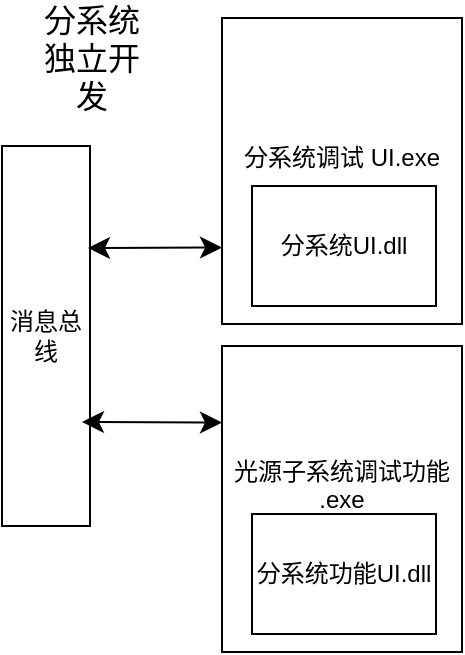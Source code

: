<mxfile version="24.7.14">
  <diagram name="第 1 页" id="F9WamOj64n6dlAfNuMAf">
    <mxGraphModel dx="1112" dy="1228" grid="0" gridSize="10" guides="1" tooltips="1" connect="1" arrows="1" fold="1" page="0" pageScale="1" pageWidth="827" pageHeight="1169" math="0" shadow="0">
      <root>
        <mxCell id="0" />
        <mxCell id="1" parent="0" />
        <mxCell id="JhA0-TLFEVkrXGUwiEJz-1" value="消息总线" style="rounded=0;whiteSpace=wrap;html=1;" vertex="1" parent="1">
          <mxGeometry x="-96" y="17" width="44" height="190" as="geometry" />
        </mxCell>
        <mxCell id="JhA0-TLFEVkrXGUwiEJz-2" value="" style="endArrow=classic;startArrow=classic;html=1;rounded=0;fontSize=12;startSize=8;endSize=8;curved=1;entryX=0;entryY=0.75;entryDx=0;entryDy=0;" edge="1" parent="1" target="JhA0-TLFEVkrXGUwiEJz-4">
          <mxGeometry width="50" height="50" relative="1" as="geometry">
            <mxPoint x="-53" y="68" as="sourcePoint" />
            <mxPoint x="3" y="68" as="targetPoint" />
          </mxGeometry>
        </mxCell>
        <mxCell id="JhA0-TLFEVkrXGUwiEJz-3" value="" style="endArrow=classic;startArrow=classic;html=1;rounded=0;fontSize=12;startSize=8;endSize=8;curved=1;entryX=0;entryY=0.25;entryDx=0;entryDy=0;" edge="1" parent="1" target="JhA0-TLFEVkrXGUwiEJz-7">
          <mxGeometry width="50" height="50" relative="1" as="geometry">
            <mxPoint x="-56" y="155" as="sourcePoint" />
            <mxPoint x="-1" y="153" as="targetPoint" />
          </mxGeometry>
        </mxCell>
        <mxCell id="JhA0-TLFEVkrXGUwiEJz-4" value="分系统调试 UI.exe&lt;div&gt;&lt;br&gt;&lt;/div&gt;" style="rounded=0;whiteSpace=wrap;html=1;" vertex="1" parent="1">
          <mxGeometry x="14" y="-47" width="120" height="153" as="geometry" />
        </mxCell>
        <mxCell id="JhA0-TLFEVkrXGUwiEJz-6" value="分系统UI.dll" style="rounded=0;whiteSpace=wrap;html=1;" vertex="1" parent="1">
          <mxGeometry x="29" y="37" width="92" height="60" as="geometry" />
        </mxCell>
        <mxCell id="JhA0-TLFEVkrXGUwiEJz-7" value="光源子系统调试功能 .exe&lt;div&gt;&lt;br&gt;&lt;/div&gt;" style="rounded=0;whiteSpace=wrap;html=1;" vertex="1" parent="1">
          <mxGeometry x="14" y="117" width="120" height="153" as="geometry" />
        </mxCell>
        <mxCell id="JhA0-TLFEVkrXGUwiEJz-8" value="分系统功能UI.dll" style="rounded=0;whiteSpace=wrap;html=1;" vertex="1" parent="1">
          <mxGeometry x="29" y="201" width="92" height="60" as="geometry" />
        </mxCell>
        <mxCell id="JhA0-TLFEVkrXGUwiEJz-9" value="分系统独立开发" style="text;html=1;align=center;verticalAlign=middle;whiteSpace=wrap;rounded=0;fontSize=16;" vertex="1" parent="1">
          <mxGeometry x="-81" y="-42" width="60" height="30" as="geometry" />
        </mxCell>
      </root>
    </mxGraphModel>
  </diagram>
</mxfile>
